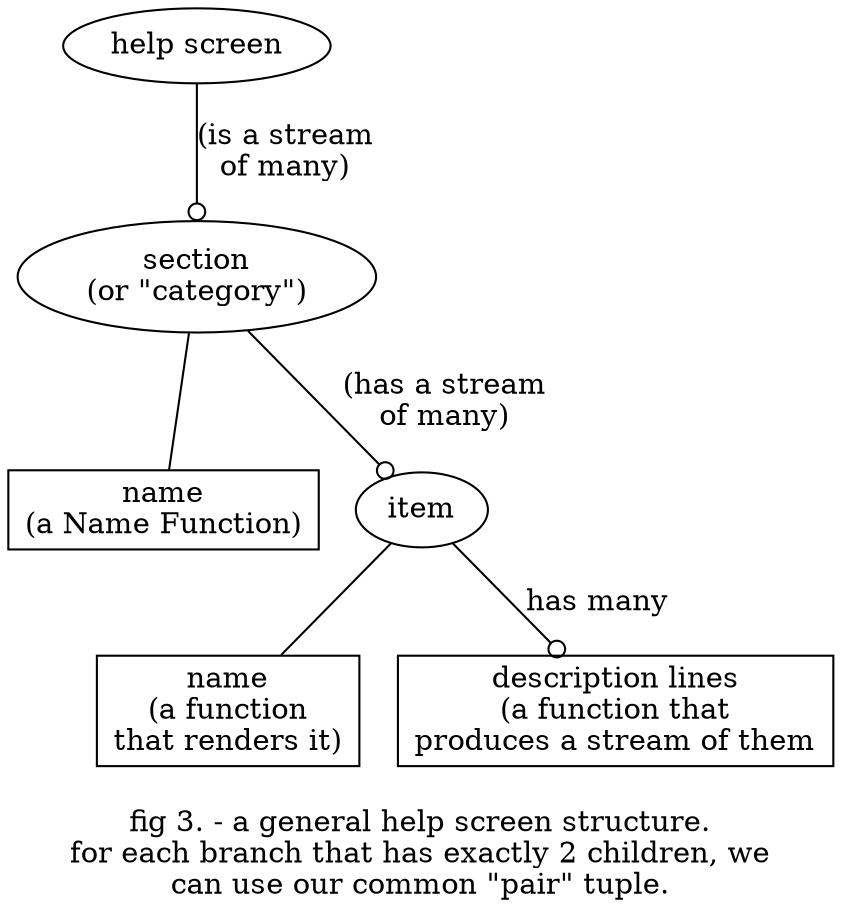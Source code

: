 digraph {

label="
fig 3. - a general help screen structure.
for each branch that has exactly 2 children, we
can use our common \"pair\" tuple."

document -> category [arrowhead="odot" label="(is a stream\nof many)" ]

document [label="help screen"]

category [label="section\n(or \"category\")"]

category -> name_ [arrowhead="none"]
name_ [label="name\n(a Name Function)" shape="rect"]

category -> item [arrowhead="odot" label="(has a stream\nof many)"]

item -> name__ [arrowhead="none"]
name__ [label="name\n(a function\nthat renders it)" shape="rect"]

item -> xx [arrowhead="odot" label="has many"]
xx [label="description lines\n(a function that\nproduces a stream of them" shape="rect"]

# [arrowhead="odot"]

}

